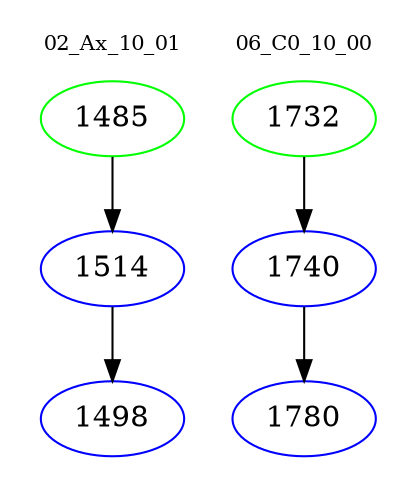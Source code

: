 digraph{
subgraph cluster_0 {
color = white
label = "02_Ax_10_01";
fontsize=10;
T0_1485 [label="1485", color="green"]
T0_1485 -> T0_1514 [color="black"]
T0_1514 [label="1514", color="blue"]
T0_1514 -> T0_1498 [color="black"]
T0_1498 [label="1498", color="blue"]
}
subgraph cluster_1 {
color = white
label = "06_C0_10_00";
fontsize=10;
T1_1732 [label="1732", color="green"]
T1_1732 -> T1_1740 [color="black"]
T1_1740 [label="1740", color="blue"]
T1_1740 -> T1_1780 [color="black"]
T1_1780 [label="1780", color="blue"]
}
}
